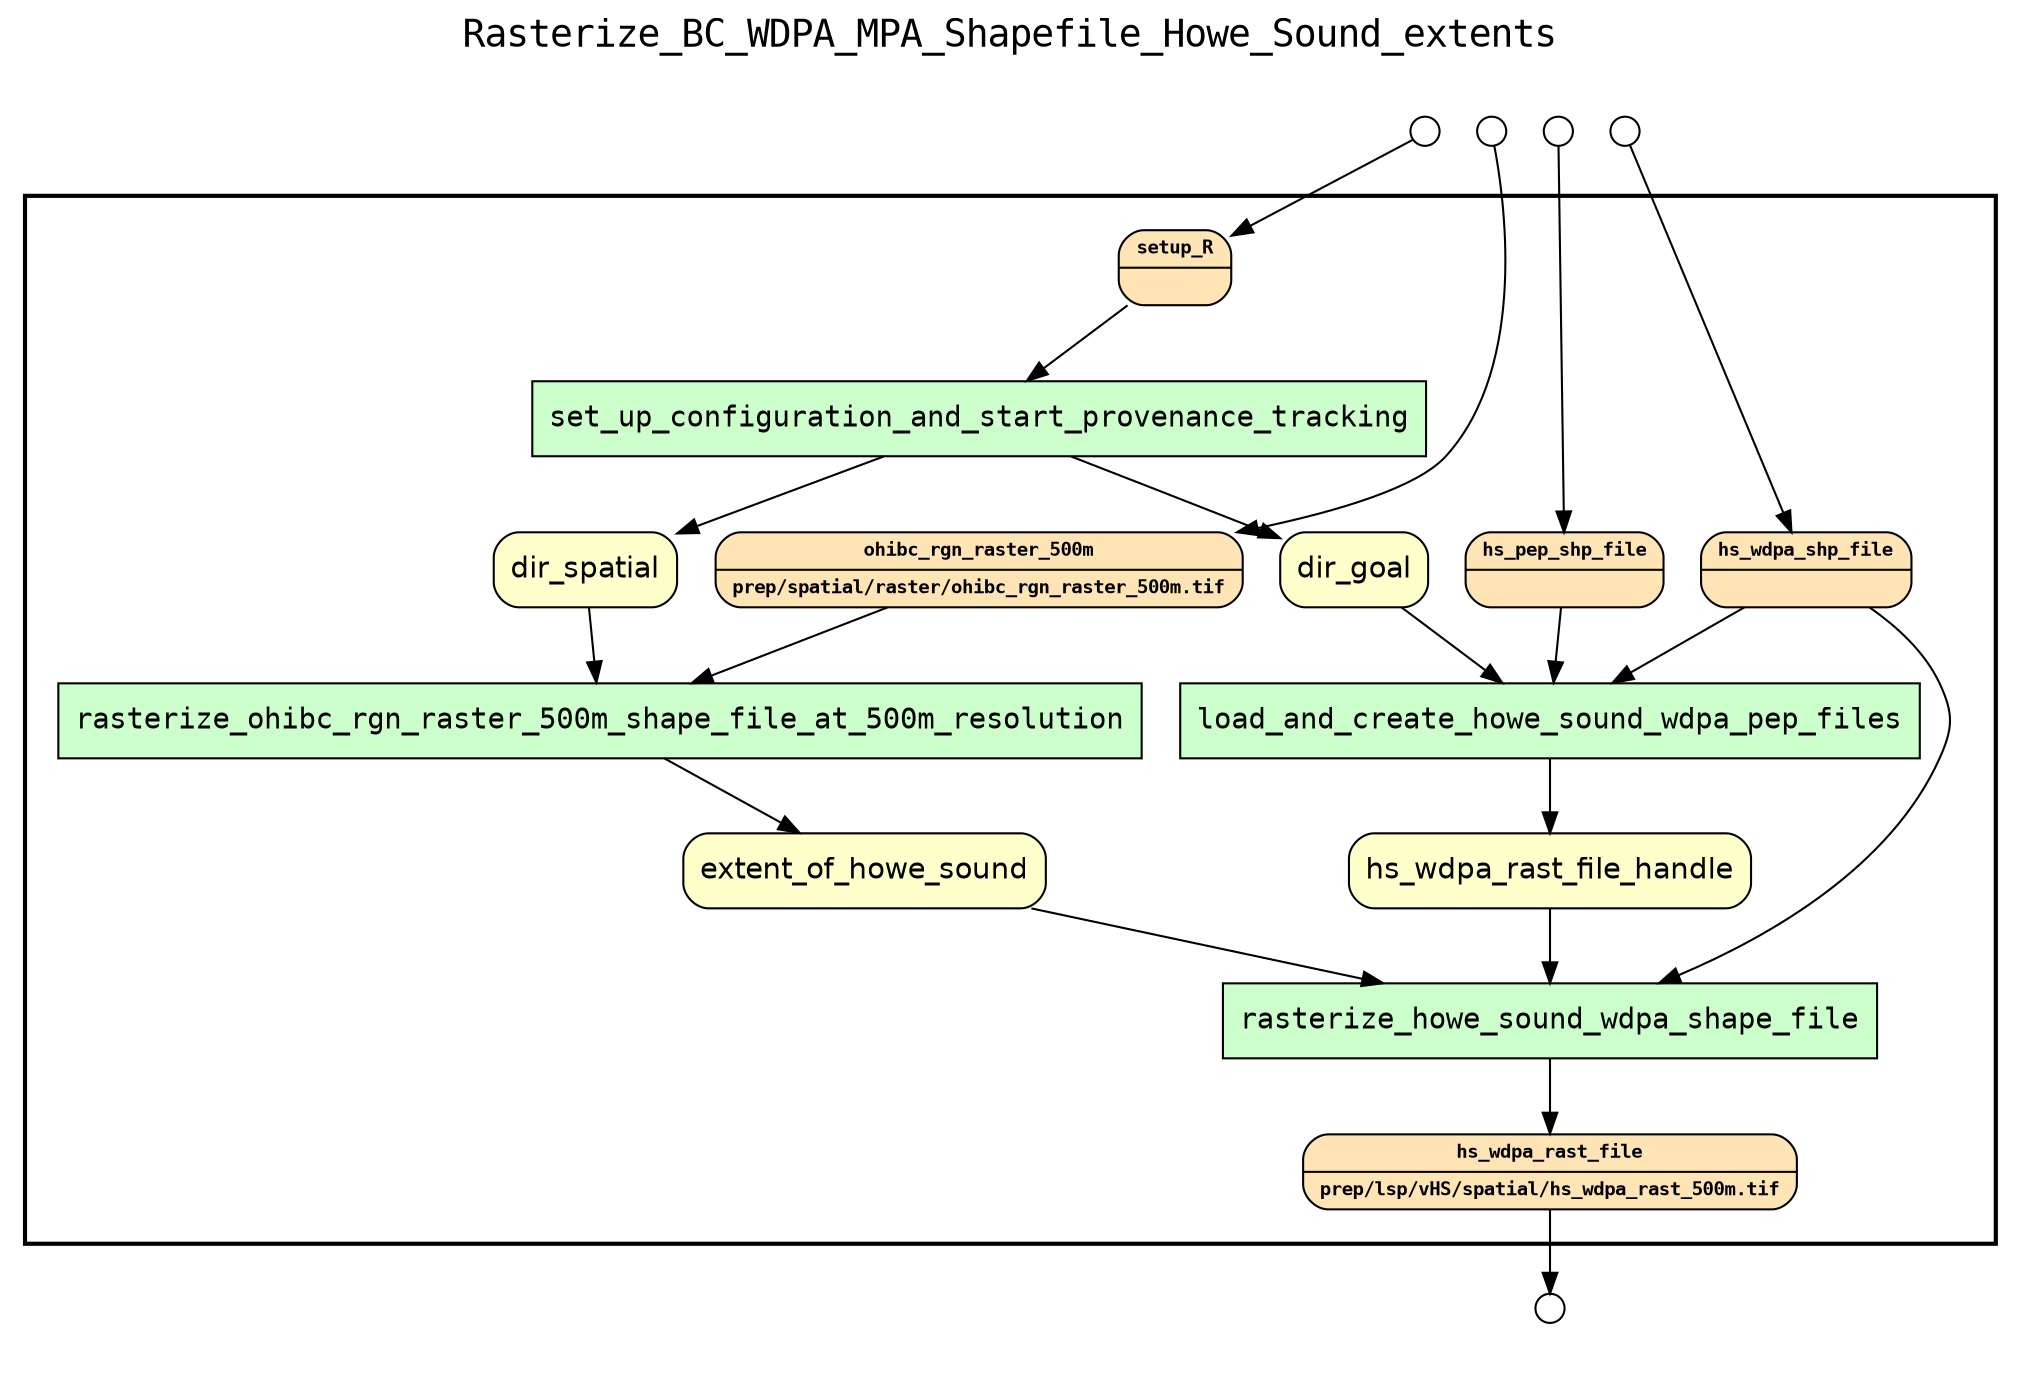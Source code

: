 
digraph yw_data_view {
rankdir=TB
fontname=Courier; fontsize=18; labelloc=t
label="Rasterize_BC_WDPA_MPA_Shapefile_Howe_Sound_extents"
subgraph cluster_workflow { label=""; color=black; penwidth=2
subgraph cluster_workflow_inner { label=""; color=white
node[shape=box style="filled" fillcolor="#CCFFCC" peripheries=1 fontname=Courier]
load_and_create_howe_sound_wdpa_pep_files
rasterize_ohibc_rgn_raster_500m_shape_file_at_500m_resolution
set_up_configuration_and_start_provenance_tracking
rasterize_howe_sound_wdpa_shape_file
node[shape=box style="filled" fillcolor="#CCFFCC" peripheries=1 fontname=Courier]
node[shape=box style="rounded,filled" fillcolor="#FFFFCC" peripheries=1 fontname=Helvetica]
dir_spatial
dir_goal
extent_of_howe_sound
hs_wdpa_rast_file_handle
node[shape=box style="rounded,filled" fillcolor="#FFE4B5" peripheries=1 fontname="Courier-Bold" fontsize=9]
setup_R[shape=record rankdir=LR label="{<f0> setup_R |<f1>}"]
ohibc_rgn_raster_500m[shape=record rankdir=LR label="{<f0> ohibc_rgn_raster_500m |<f1>prep/spatial/raster/ohibc_rgn_raster_500m.tif\l}"]
hs_wdpa_shp_file[shape=record rankdir=LR label="{<f0> hs_wdpa_shp_file |<f1>}"]
hs_pep_shp_file[shape=record rankdir=LR label="{<f0> hs_pep_shp_file |<f1>}"]
node[shape=box style="rounded,filled" fillcolor="#FFE4B5" peripheries=1 fontname="Courier-Bold" fontsize=9]
hs_wdpa_rast_file[shape=record rankdir=LR label="{<f0> hs_wdpa_rast_file |<f1>prep/lsp/vHS/spatial/hs_wdpa_rast_500m.tif\l}"]
node[shape=box style="rounded,filled" fillcolor="#FFFFFF" peripheries=1 fontname=Helvetica]
}}
subgraph cluster_inflows { label=""; color=white; penwidth=2
subgraph cluster_inflows_inner { label=""; color=white
node[shape=circle fillcolor="#FFFFFF" peripheries=1 width=0.2]
setup_R_inflow [label=""]
ohibc_rgn_raster_500m_inflow [label=""]
hs_wdpa_shp_file_inflow [label=""]
hs_pep_shp_file_inflow [label=""]
}}
subgraph cluster_outflows { label=""; color=white; penwidth=2
subgraph cluster_outflows_inner { label=""; color=white
node[shape=circle fillcolor="#FFFFFF" peripheries=1 width=0.2]
hs_wdpa_rast_file_outflow [label=""]
}}
hs_wdpa_rast_file_handle -> rasterize_howe_sound_wdpa_shape_file
hs_pep_shp_file -> load_and_create_howe_sound_wdpa_pep_files
hs_wdpa_shp_file -> rasterize_howe_sound_wdpa_shape_file
hs_wdpa_shp_file -> load_and_create_howe_sound_wdpa_pep_files
extent_of_howe_sound -> rasterize_howe_sound_wdpa_shape_file
ohibc_rgn_raster_500m -> rasterize_ohibc_rgn_raster_500m_shape_file_at_500m_resolution
dir_goal -> load_and_create_howe_sound_wdpa_pep_files
dir_spatial -> rasterize_ohibc_rgn_raster_500m_shape_file_at_500m_resolution
setup_R -> set_up_configuration_and_start_provenance_tracking
set_up_configuration_and_start_provenance_tracking -> dir_spatial
set_up_configuration_and_start_provenance_tracking -> dir_goal
rasterize_ohibc_rgn_raster_500m_shape_file_at_500m_resolution -> extent_of_howe_sound
load_and_create_howe_sound_wdpa_pep_files -> hs_wdpa_rast_file_handle
rasterize_howe_sound_wdpa_shape_file -> hs_wdpa_rast_file
setup_R_inflow -> setup_R
ohibc_rgn_raster_500m_inflow -> ohibc_rgn_raster_500m
hs_wdpa_shp_file_inflow -> hs_wdpa_shp_file
hs_pep_shp_file_inflow -> hs_pep_shp_file
hs_wdpa_rast_file -> hs_wdpa_rast_file_outflow
}

